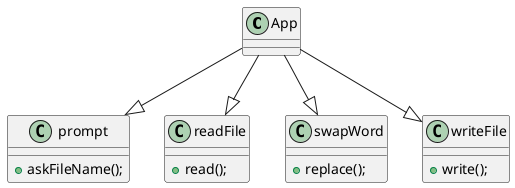 @startuml
'https://plantuml.com/class-diagram

App --|> prompt
App --|> readFile
App --|> swapWord
App --|> writeFile

class readFile{
+read();
}
class swapWord {
+replace();
}
class prompt{
+askFileName();
}
class writeFile{
+write();
}
@enduml